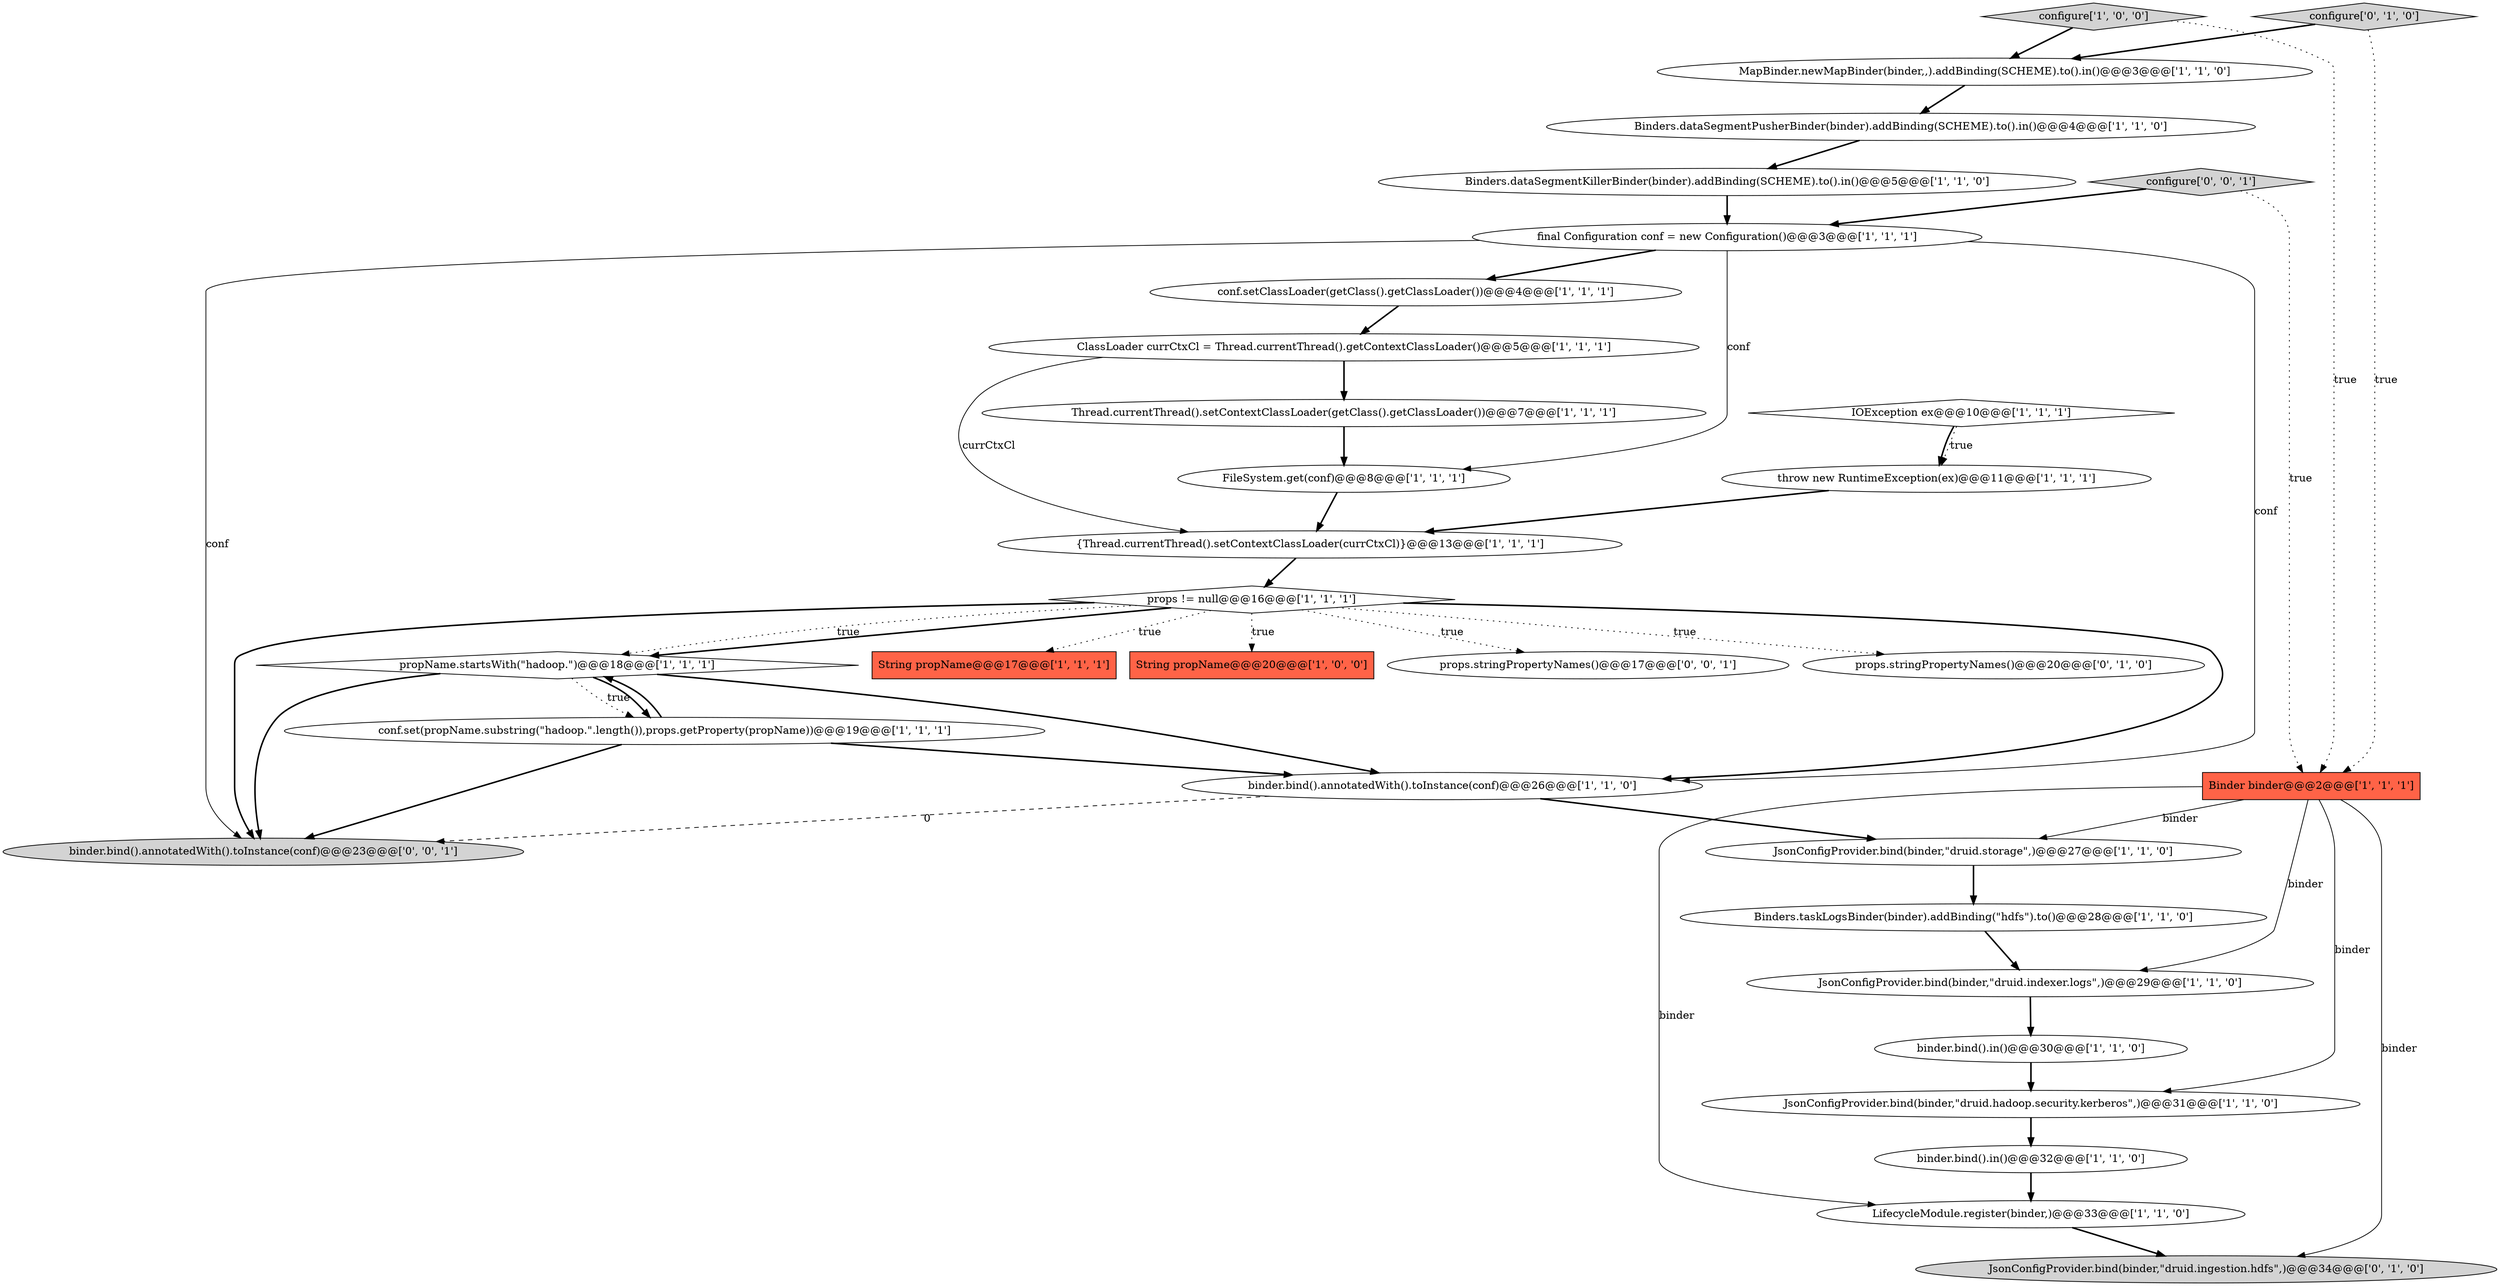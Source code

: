 digraph {
9 [style = filled, label = "ClassLoader currCtxCl = Thread.currentThread().getContextClassLoader()@@@5@@@['1', '1', '1']", fillcolor = white, shape = ellipse image = "AAA0AAABBB1BBB"];
7 [style = filled, label = "binder.bind().in()@@@30@@@['1', '1', '0']", fillcolor = white, shape = ellipse image = "AAA0AAABBB1BBB"];
22 [style = filled, label = "binder.bind().annotatedWith().toInstance(conf)@@@26@@@['1', '1', '0']", fillcolor = white, shape = ellipse image = "AAA0AAABBB1BBB"];
18 [style = filled, label = "Binders.dataSegmentPusherBinder(binder).addBinding(SCHEME).to().in()@@@4@@@['1', '1', '0']", fillcolor = white, shape = ellipse image = "AAA0AAABBB1BBB"];
20 [style = filled, label = "JsonConfigProvider.bind(binder,\"druid.indexer.logs\",)@@@29@@@['1', '1', '0']", fillcolor = white, shape = ellipse image = "AAA0AAABBB1BBB"];
21 [style = filled, label = "conf.set(propName.substring(\"hadoop.\".length()),props.getProperty(propName))@@@19@@@['1', '1', '1']", fillcolor = white, shape = ellipse image = "AAA0AAABBB1BBB"];
12 [style = filled, label = "final Configuration conf = new Configuration()@@@3@@@['1', '1', '1']", fillcolor = white, shape = ellipse image = "AAA0AAABBB1BBB"];
25 [style = filled, label = "throw new RuntimeException(ex)@@@11@@@['1', '1', '1']", fillcolor = white, shape = ellipse image = "AAA0AAABBB1BBB"];
5 [style = filled, label = "MapBinder.newMapBinder(binder,,).addBinding(SCHEME).to().in()@@@3@@@['1', '1', '0']", fillcolor = white, shape = ellipse image = "AAA0AAABBB1BBB"];
16 [style = filled, label = "String propName@@@17@@@['1', '1', '1']", fillcolor = tomato, shape = box image = "AAA0AAABBB1BBB"];
30 [style = filled, label = "binder.bind().annotatedWith().toInstance(conf)@@@23@@@['0', '0', '1']", fillcolor = lightgray, shape = ellipse image = "AAA0AAABBB3BBB"];
11 [style = filled, label = "JsonConfigProvider.bind(binder,\"druid.hadoop.security.kerberos\",)@@@31@@@['1', '1', '0']", fillcolor = white, shape = ellipse image = "AAA0AAABBB1BBB"];
0 [style = filled, label = "{Thread.currentThread().setContextClassLoader(currCtxCl)}@@@13@@@['1', '1', '1']", fillcolor = white, shape = ellipse image = "AAA0AAABBB1BBB"];
28 [style = filled, label = "configure['0', '1', '0']", fillcolor = lightgray, shape = diamond image = "AAA0AAABBB2BBB"];
1 [style = filled, label = "JsonConfigProvider.bind(binder,\"druid.storage\",)@@@27@@@['1', '1', '0']", fillcolor = white, shape = ellipse image = "AAA0AAABBB1BBB"];
15 [style = filled, label = "String propName@@@20@@@['1', '0', '0']", fillcolor = tomato, shape = box image = "AAA0AAABBB1BBB"];
4 [style = filled, label = "Binders.dataSegmentKillerBinder(binder).addBinding(SCHEME).to().in()@@@5@@@['1', '1', '0']", fillcolor = white, shape = ellipse image = "AAA0AAABBB1BBB"];
14 [style = filled, label = "binder.bind().in()@@@32@@@['1', '1', '0']", fillcolor = white, shape = ellipse image = "AAA0AAABBB1BBB"];
19 [style = filled, label = "Binders.taskLogsBinder(binder).addBinding(\"hdfs\").to()@@@28@@@['1', '1', '0']", fillcolor = white, shape = ellipse image = "AAA0AAABBB1BBB"];
27 [style = filled, label = "JsonConfigProvider.bind(binder,\"druid.ingestion.hdfs\",)@@@34@@@['0', '1', '0']", fillcolor = lightgray, shape = ellipse image = "AAA1AAABBB2BBB"];
31 [style = filled, label = "configure['0', '0', '1']", fillcolor = lightgray, shape = diamond image = "AAA0AAABBB3BBB"];
24 [style = filled, label = "IOException ex@@@10@@@['1', '1', '1']", fillcolor = white, shape = diamond image = "AAA0AAABBB1BBB"];
2 [style = filled, label = "Binder binder@@@2@@@['1', '1', '1']", fillcolor = tomato, shape = box image = "AAA0AAABBB1BBB"];
29 [style = filled, label = "props.stringPropertyNames()@@@17@@@['0', '0', '1']", fillcolor = white, shape = ellipse image = "AAA0AAABBB3BBB"];
17 [style = filled, label = "Thread.currentThread().setContextClassLoader(getClass().getClassLoader())@@@7@@@['1', '1', '1']", fillcolor = white, shape = ellipse image = "AAA0AAABBB1BBB"];
8 [style = filled, label = "props != null@@@16@@@['1', '1', '1']", fillcolor = white, shape = diamond image = "AAA0AAABBB1BBB"];
26 [style = filled, label = "props.stringPropertyNames()@@@20@@@['0', '1', '0']", fillcolor = white, shape = ellipse image = "AAA0AAABBB2BBB"];
10 [style = filled, label = "conf.setClassLoader(getClass().getClassLoader())@@@4@@@['1', '1', '1']", fillcolor = white, shape = ellipse image = "AAA0AAABBB1BBB"];
3 [style = filled, label = "configure['1', '0', '0']", fillcolor = lightgray, shape = diamond image = "AAA0AAABBB1BBB"];
23 [style = filled, label = "FileSystem.get(conf)@@@8@@@['1', '1', '1']", fillcolor = white, shape = ellipse image = "AAA0AAABBB1BBB"];
6 [style = filled, label = "LifecycleModule.register(binder,)@@@33@@@['1', '1', '0']", fillcolor = white, shape = ellipse image = "AAA0AAABBB1BBB"];
13 [style = filled, label = "propName.startsWith(\"hadoop.\")@@@18@@@['1', '1', '1']", fillcolor = white, shape = diamond image = "AAA0AAABBB1BBB"];
12->23 [style = solid, label="conf"];
13->21 [style = dotted, label="true"];
8->16 [style = dotted, label="true"];
13->30 [style = bold, label=""];
20->7 [style = bold, label=""];
2->6 [style = solid, label="binder"];
21->22 [style = bold, label=""];
2->20 [style = solid, label="binder"];
13->21 [style = bold, label=""];
31->2 [style = dotted, label="true"];
10->9 [style = bold, label=""];
22->30 [style = dashed, label="0"];
19->20 [style = bold, label=""];
13->22 [style = bold, label=""];
21->30 [style = bold, label=""];
0->8 [style = bold, label=""];
31->12 [style = bold, label=""];
7->11 [style = bold, label=""];
11->14 [style = bold, label=""];
23->0 [style = bold, label=""];
3->5 [style = bold, label=""];
12->30 [style = solid, label="conf"];
6->27 [style = bold, label=""];
28->2 [style = dotted, label="true"];
12->10 [style = bold, label=""];
8->15 [style = dotted, label="true"];
8->26 [style = dotted, label="true"];
9->17 [style = bold, label=""];
3->2 [style = dotted, label="true"];
8->22 [style = bold, label=""];
8->13 [style = bold, label=""];
4->12 [style = bold, label=""];
5->18 [style = bold, label=""];
17->23 [style = bold, label=""];
2->27 [style = solid, label="binder"];
1->19 [style = bold, label=""];
14->6 [style = bold, label=""];
28->5 [style = bold, label=""];
8->13 [style = dotted, label="true"];
25->0 [style = bold, label=""];
9->0 [style = solid, label="currCtxCl"];
2->1 [style = solid, label="binder"];
24->25 [style = bold, label=""];
24->25 [style = dotted, label="true"];
8->30 [style = bold, label=""];
8->29 [style = dotted, label="true"];
22->1 [style = bold, label=""];
18->4 [style = bold, label=""];
12->22 [style = solid, label="conf"];
21->13 [style = bold, label=""];
2->11 [style = solid, label="binder"];
}
